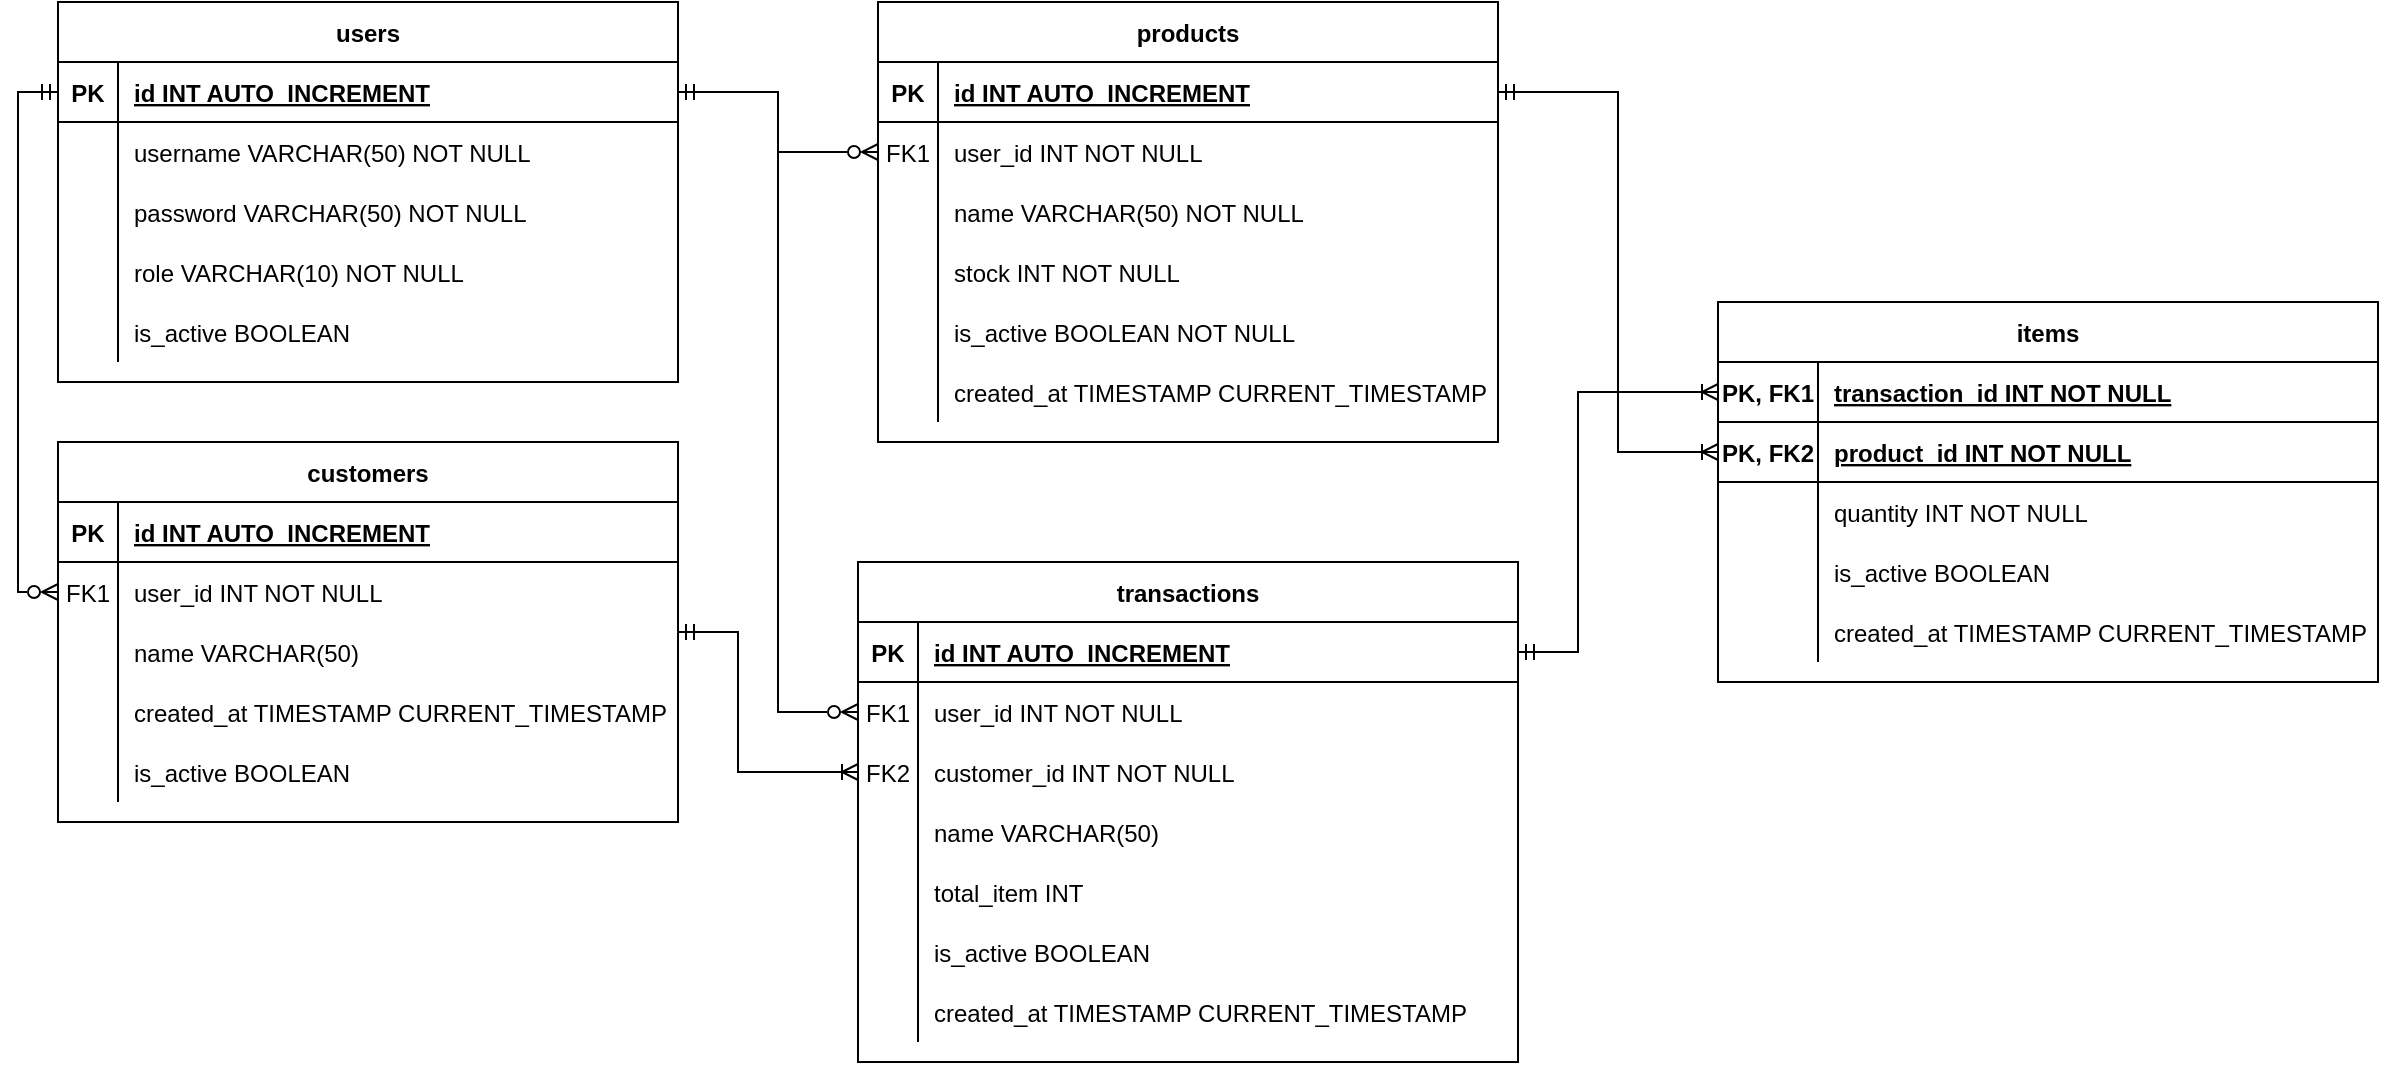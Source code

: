 <mxfile version="20.7.4" type="device"><diagram id="R2lEEEUBdFMjLlhIrx00" name="Page-1"><mxGraphModel dx="1262" dy="541" grid="1" gridSize="10" guides="1" tooltips="1" connect="1" arrows="1" fold="1" page="1" pageScale="1" pageWidth="850" pageHeight="1100" math="0" shadow="0" extFonts="Permanent Marker^https://fonts.googleapis.com/css?family=Permanent+Marker"><root><mxCell id="0"/><mxCell id="1" parent="0"/><mxCell id="C-vyLk0tnHw3VtMMgP7b-23" value="users" style="shape=table;startSize=30;container=1;collapsible=1;childLayout=tableLayout;fixedRows=1;rowLines=0;fontStyle=1;align=center;resizeLast=1;" parent="1" vertex="1"><mxGeometry x="70" y="120" width="310" height="190" as="geometry"/></mxCell><mxCell id="C-vyLk0tnHw3VtMMgP7b-24" value="" style="shape=partialRectangle;collapsible=0;dropTarget=0;pointerEvents=0;fillColor=none;points=[[0,0.5],[1,0.5]];portConstraint=eastwest;top=0;left=0;right=0;bottom=1;" parent="C-vyLk0tnHw3VtMMgP7b-23" vertex="1"><mxGeometry y="30" width="310" height="30" as="geometry"/></mxCell><mxCell id="C-vyLk0tnHw3VtMMgP7b-25" value="PK" style="shape=partialRectangle;overflow=hidden;connectable=0;fillColor=none;top=0;left=0;bottom=0;right=0;fontStyle=1;" parent="C-vyLk0tnHw3VtMMgP7b-24" vertex="1"><mxGeometry width="30" height="30" as="geometry"><mxRectangle width="30" height="30" as="alternateBounds"/></mxGeometry></mxCell><mxCell id="C-vyLk0tnHw3VtMMgP7b-26" value="id INT AUTO_INCREMENT" style="shape=partialRectangle;overflow=hidden;connectable=0;fillColor=none;top=0;left=0;bottom=0;right=0;align=left;spacingLeft=6;fontStyle=5;" parent="C-vyLk0tnHw3VtMMgP7b-24" vertex="1"><mxGeometry x="30" width="280" height="30" as="geometry"><mxRectangle width="280" height="30" as="alternateBounds"/></mxGeometry></mxCell><mxCell id="C-vyLk0tnHw3VtMMgP7b-27" value="" style="shape=partialRectangle;collapsible=0;dropTarget=0;pointerEvents=0;fillColor=none;points=[[0,0.5],[1,0.5]];portConstraint=eastwest;top=0;left=0;right=0;bottom=0;" parent="C-vyLk0tnHw3VtMMgP7b-23" vertex="1"><mxGeometry y="60" width="310" height="30" as="geometry"/></mxCell><mxCell id="C-vyLk0tnHw3VtMMgP7b-28" value="" style="shape=partialRectangle;overflow=hidden;connectable=0;fillColor=none;top=0;left=0;bottom=0;right=0;" parent="C-vyLk0tnHw3VtMMgP7b-27" vertex="1"><mxGeometry width="30" height="30" as="geometry"><mxRectangle width="30" height="30" as="alternateBounds"/></mxGeometry></mxCell><mxCell id="C-vyLk0tnHw3VtMMgP7b-29" value="username VARCHAR(50) NOT NULL" style="shape=partialRectangle;overflow=hidden;connectable=0;fillColor=none;top=0;left=0;bottom=0;right=0;align=left;spacingLeft=6;" parent="C-vyLk0tnHw3VtMMgP7b-27" vertex="1"><mxGeometry x="30" width="280" height="30" as="geometry"><mxRectangle width="280" height="30" as="alternateBounds"/></mxGeometry></mxCell><mxCell id="v-5rrxfLFUO9RWYXr5Pt-1" style="shape=partialRectangle;collapsible=0;dropTarget=0;pointerEvents=0;fillColor=none;points=[[0,0.5],[1,0.5]];portConstraint=eastwest;top=0;left=0;right=0;bottom=0;" vertex="1" parent="C-vyLk0tnHw3VtMMgP7b-23"><mxGeometry y="90" width="310" height="30" as="geometry"/></mxCell><mxCell id="v-5rrxfLFUO9RWYXr5Pt-2" style="shape=partialRectangle;overflow=hidden;connectable=0;fillColor=none;top=0;left=0;bottom=0;right=0;" vertex="1" parent="v-5rrxfLFUO9RWYXr5Pt-1"><mxGeometry width="30" height="30" as="geometry"><mxRectangle width="30" height="30" as="alternateBounds"/></mxGeometry></mxCell><mxCell id="v-5rrxfLFUO9RWYXr5Pt-3" value="password VARCHAR(50) NOT NULL" style="shape=partialRectangle;overflow=hidden;connectable=0;fillColor=none;top=0;left=0;bottom=0;right=0;align=left;spacingLeft=6;" vertex="1" parent="v-5rrxfLFUO9RWYXr5Pt-1"><mxGeometry x="30" width="280" height="30" as="geometry"><mxRectangle width="280" height="30" as="alternateBounds"/></mxGeometry></mxCell><mxCell id="v-5rrxfLFUO9RWYXr5Pt-4" style="shape=partialRectangle;collapsible=0;dropTarget=0;pointerEvents=0;fillColor=none;points=[[0,0.5],[1,0.5]];portConstraint=eastwest;top=0;left=0;right=0;bottom=0;" vertex="1" parent="C-vyLk0tnHw3VtMMgP7b-23"><mxGeometry y="120" width="310" height="30" as="geometry"/></mxCell><mxCell id="v-5rrxfLFUO9RWYXr5Pt-5" style="shape=partialRectangle;overflow=hidden;connectable=0;fillColor=none;top=0;left=0;bottom=0;right=0;" vertex="1" parent="v-5rrxfLFUO9RWYXr5Pt-4"><mxGeometry width="30" height="30" as="geometry"><mxRectangle width="30" height="30" as="alternateBounds"/></mxGeometry></mxCell><mxCell id="v-5rrxfLFUO9RWYXr5Pt-6" value="role VARCHAR(10) NOT NULL" style="shape=partialRectangle;overflow=hidden;connectable=0;fillColor=none;top=0;left=0;bottom=0;right=0;align=left;spacingLeft=6;" vertex="1" parent="v-5rrxfLFUO9RWYXr5Pt-4"><mxGeometry x="30" width="280" height="30" as="geometry"><mxRectangle width="280" height="30" as="alternateBounds"/></mxGeometry></mxCell><mxCell id="v-5rrxfLFUO9RWYXr5Pt-55" style="shape=partialRectangle;collapsible=0;dropTarget=0;pointerEvents=0;fillColor=none;points=[[0,0.5],[1,0.5]];portConstraint=eastwest;top=0;left=0;right=0;bottom=0;" vertex="1" parent="C-vyLk0tnHw3VtMMgP7b-23"><mxGeometry y="150" width="310" height="30" as="geometry"/></mxCell><mxCell id="v-5rrxfLFUO9RWYXr5Pt-56" style="shape=partialRectangle;overflow=hidden;connectable=0;fillColor=none;top=0;left=0;bottom=0;right=0;" vertex="1" parent="v-5rrxfLFUO9RWYXr5Pt-55"><mxGeometry width="30" height="30" as="geometry"><mxRectangle width="30" height="30" as="alternateBounds"/></mxGeometry></mxCell><mxCell id="v-5rrxfLFUO9RWYXr5Pt-57" value="is_active BOOLEAN" style="shape=partialRectangle;overflow=hidden;connectable=0;fillColor=none;top=0;left=0;bottom=0;right=0;align=left;spacingLeft=6;" vertex="1" parent="v-5rrxfLFUO9RWYXr5Pt-55"><mxGeometry x="30" width="280" height="30" as="geometry"><mxRectangle width="280" height="30" as="alternateBounds"/></mxGeometry></mxCell><mxCell id="v-5rrxfLFUO9RWYXr5Pt-115" style="edgeStyle=orthogonalEdgeStyle;rounded=0;orthogonalLoop=1;jettySize=auto;html=1;entryX=0;entryY=0.5;entryDx=0;entryDy=0;startArrow=ERmandOne;startFill=0;endArrow=ERoneToMany;endFill=0;" edge="1" parent="1" source="v-5rrxfLFUO9RWYXr5Pt-20" target="v-5rrxfLFUO9RWYXr5Pt-77"><mxGeometry relative="1" as="geometry"><Array as="points"><mxPoint x="410" y="435"/><mxPoint x="410" y="505"/></Array></mxGeometry></mxCell><mxCell id="v-5rrxfLFUO9RWYXr5Pt-20" value="customers" style="shape=table;startSize=30;container=1;collapsible=1;childLayout=tableLayout;fixedRows=1;rowLines=0;fontStyle=1;align=center;resizeLast=1;" vertex="1" parent="1"><mxGeometry x="70" y="340" width="310" height="190" as="geometry"/></mxCell><mxCell id="v-5rrxfLFUO9RWYXr5Pt-21" value="" style="shape=partialRectangle;collapsible=0;dropTarget=0;pointerEvents=0;fillColor=none;points=[[0,0.5],[1,0.5]];portConstraint=eastwest;top=0;left=0;right=0;bottom=1;" vertex="1" parent="v-5rrxfLFUO9RWYXr5Pt-20"><mxGeometry y="30" width="310" height="30" as="geometry"/></mxCell><mxCell id="v-5rrxfLFUO9RWYXr5Pt-22" value="PK" style="shape=partialRectangle;overflow=hidden;connectable=0;fillColor=none;top=0;left=0;bottom=0;right=0;fontStyle=1;" vertex="1" parent="v-5rrxfLFUO9RWYXr5Pt-21"><mxGeometry width="30" height="30" as="geometry"><mxRectangle width="30" height="30" as="alternateBounds"/></mxGeometry></mxCell><mxCell id="v-5rrxfLFUO9RWYXr5Pt-23" value="id INT AUTO_INCREMENT" style="shape=partialRectangle;overflow=hidden;connectable=0;fillColor=none;top=0;left=0;bottom=0;right=0;align=left;spacingLeft=6;fontStyle=5;" vertex="1" parent="v-5rrxfLFUO9RWYXr5Pt-21"><mxGeometry x="30" width="280" height="30" as="geometry"><mxRectangle width="280" height="30" as="alternateBounds"/></mxGeometry></mxCell><mxCell id="v-5rrxfLFUO9RWYXr5Pt-24" value="" style="shape=partialRectangle;collapsible=0;dropTarget=0;pointerEvents=0;fillColor=none;points=[[0,0.5],[1,0.5]];portConstraint=eastwest;top=0;left=0;right=0;bottom=0;" vertex="1" parent="v-5rrxfLFUO9RWYXr5Pt-20"><mxGeometry y="60" width="310" height="30" as="geometry"/></mxCell><mxCell id="v-5rrxfLFUO9RWYXr5Pt-25" value="FK1" style="shape=partialRectangle;overflow=hidden;connectable=0;fillColor=none;top=0;left=0;bottom=0;right=0;" vertex="1" parent="v-5rrxfLFUO9RWYXr5Pt-24"><mxGeometry width="30" height="30" as="geometry"><mxRectangle width="30" height="30" as="alternateBounds"/></mxGeometry></mxCell><mxCell id="v-5rrxfLFUO9RWYXr5Pt-26" value="user_id INT NOT NULL" style="shape=partialRectangle;overflow=hidden;connectable=0;fillColor=none;top=0;left=0;bottom=0;right=0;align=left;spacingLeft=6;" vertex="1" parent="v-5rrxfLFUO9RWYXr5Pt-24"><mxGeometry x="30" width="280" height="30" as="geometry"><mxRectangle width="280" height="30" as="alternateBounds"/></mxGeometry></mxCell><mxCell id="v-5rrxfLFUO9RWYXr5Pt-27" style="shape=partialRectangle;collapsible=0;dropTarget=0;pointerEvents=0;fillColor=none;points=[[0,0.5],[1,0.5]];portConstraint=eastwest;top=0;left=0;right=0;bottom=0;" vertex="1" parent="v-5rrxfLFUO9RWYXr5Pt-20"><mxGeometry y="90" width="310" height="30" as="geometry"/></mxCell><mxCell id="v-5rrxfLFUO9RWYXr5Pt-28" style="shape=partialRectangle;overflow=hidden;connectable=0;fillColor=none;top=0;left=0;bottom=0;right=0;" vertex="1" parent="v-5rrxfLFUO9RWYXr5Pt-27"><mxGeometry width="30" height="30" as="geometry"><mxRectangle width="30" height="30" as="alternateBounds"/></mxGeometry></mxCell><mxCell id="v-5rrxfLFUO9RWYXr5Pt-29" value="name VARCHAR(50)" style="shape=partialRectangle;overflow=hidden;connectable=0;fillColor=none;top=0;left=0;bottom=0;right=0;align=left;spacingLeft=6;" vertex="1" parent="v-5rrxfLFUO9RWYXr5Pt-27"><mxGeometry x="30" width="280" height="30" as="geometry"><mxRectangle width="280" height="30" as="alternateBounds"/></mxGeometry></mxCell><mxCell id="v-5rrxfLFUO9RWYXr5Pt-30" style="shape=partialRectangle;collapsible=0;dropTarget=0;pointerEvents=0;fillColor=none;points=[[0,0.5],[1,0.5]];portConstraint=eastwest;top=0;left=0;right=0;bottom=0;" vertex="1" parent="v-5rrxfLFUO9RWYXr5Pt-20"><mxGeometry y="120" width="310" height="30" as="geometry"/></mxCell><mxCell id="v-5rrxfLFUO9RWYXr5Pt-31" style="shape=partialRectangle;overflow=hidden;connectable=0;fillColor=none;top=0;left=0;bottom=0;right=0;" vertex="1" parent="v-5rrxfLFUO9RWYXr5Pt-30"><mxGeometry width="30" height="30" as="geometry"><mxRectangle width="30" height="30" as="alternateBounds"/></mxGeometry></mxCell><mxCell id="v-5rrxfLFUO9RWYXr5Pt-32" value="created_at TIMESTAMP CURRENT_TIMESTAMP" style="shape=partialRectangle;overflow=hidden;connectable=0;fillColor=none;top=0;left=0;bottom=0;right=0;align=left;spacingLeft=6;" vertex="1" parent="v-5rrxfLFUO9RWYXr5Pt-30"><mxGeometry x="30" width="280" height="30" as="geometry"><mxRectangle width="280" height="30" as="alternateBounds"/></mxGeometry></mxCell><mxCell id="v-5rrxfLFUO9RWYXr5Pt-49" style="shape=partialRectangle;collapsible=0;dropTarget=0;pointerEvents=0;fillColor=none;points=[[0,0.5],[1,0.5]];portConstraint=eastwest;top=0;left=0;right=0;bottom=0;" vertex="1" parent="v-5rrxfLFUO9RWYXr5Pt-20"><mxGeometry y="150" width="310" height="30" as="geometry"/></mxCell><mxCell id="v-5rrxfLFUO9RWYXr5Pt-50" style="shape=partialRectangle;overflow=hidden;connectable=0;fillColor=none;top=0;left=0;bottom=0;right=0;" vertex="1" parent="v-5rrxfLFUO9RWYXr5Pt-49"><mxGeometry width="30" height="30" as="geometry"><mxRectangle width="30" height="30" as="alternateBounds"/></mxGeometry></mxCell><mxCell id="v-5rrxfLFUO9RWYXr5Pt-51" value="is_active BOOLEAN" style="shape=partialRectangle;overflow=hidden;connectable=0;fillColor=none;top=0;left=0;bottom=0;right=0;align=left;spacingLeft=6;" vertex="1" parent="v-5rrxfLFUO9RWYXr5Pt-49"><mxGeometry x="30" width="280" height="30" as="geometry"><mxRectangle width="280" height="30" as="alternateBounds"/></mxGeometry></mxCell><mxCell id="v-5rrxfLFUO9RWYXr5Pt-33" value="products" style="shape=table;startSize=30;container=1;collapsible=1;childLayout=tableLayout;fixedRows=1;rowLines=0;fontStyle=1;align=center;resizeLast=1;" vertex="1" parent="1"><mxGeometry x="480" y="120" width="310" height="220" as="geometry"/></mxCell><mxCell id="v-5rrxfLFUO9RWYXr5Pt-34" value="" style="shape=partialRectangle;collapsible=0;dropTarget=0;pointerEvents=0;fillColor=none;points=[[0,0.5],[1,0.5]];portConstraint=eastwest;top=0;left=0;right=0;bottom=1;" vertex="1" parent="v-5rrxfLFUO9RWYXr5Pt-33"><mxGeometry y="30" width="310" height="30" as="geometry"/></mxCell><mxCell id="v-5rrxfLFUO9RWYXr5Pt-35" value="PK" style="shape=partialRectangle;overflow=hidden;connectable=0;fillColor=none;top=0;left=0;bottom=0;right=0;fontStyle=1;" vertex="1" parent="v-5rrxfLFUO9RWYXr5Pt-34"><mxGeometry width="30" height="30" as="geometry"><mxRectangle width="30" height="30" as="alternateBounds"/></mxGeometry></mxCell><mxCell id="v-5rrxfLFUO9RWYXr5Pt-36" value="id INT AUTO_INCREMENT" style="shape=partialRectangle;overflow=hidden;connectable=0;fillColor=none;top=0;left=0;bottom=0;right=0;align=left;spacingLeft=6;fontStyle=5;" vertex="1" parent="v-5rrxfLFUO9RWYXr5Pt-34"><mxGeometry x="30" width="280" height="30" as="geometry"><mxRectangle width="280" height="30" as="alternateBounds"/></mxGeometry></mxCell><mxCell id="v-5rrxfLFUO9RWYXr5Pt-37" value="" style="shape=partialRectangle;collapsible=0;dropTarget=0;pointerEvents=0;fillColor=none;points=[[0,0.5],[1,0.5]];portConstraint=eastwest;top=0;left=0;right=0;bottom=0;" vertex="1" parent="v-5rrxfLFUO9RWYXr5Pt-33"><mxGeometry y="60" width="310" height="30" as="geometry"/></mxCell><mxCell id="v-5rrxfLFUO9RWYXr5Pt-38" value="FK1" style="shape=partialRectangle;overflow=hidden;connectable=0;fillColor=none;top=0;left=0;bottom=0;right=0;" vertex="1" parent="v-5rrxfLFUO9RWYXr5Pt-37"><mxGeometry width="30" height="30" as="geometry"><mxRectangle width="30" height="30" as="alternateBounds"/></mxGeometry></mxCell><mxCell id="v-5rrxfLFUO9RWYXr5Pt-39" value="user_id INT NOT NULL" style="shape=partialRectangle;overflow=hidden;connectable=0;fillColor=none;top=0;left=0;bottom=0;right=0;align=left;spacingLeft=6;" vertex="1" parent="v-5rrxfLFUO9RWYXr5Pt-37"><mxGeometry x="30" width="280" height="30" as="geometry"><mxRectangle width="280" height="30" as="alternateBounds"/></mxGeometry></mxCell><mxCell id="v-5rrxfLFUO9RWYXr5Pt-40" style="shape=partialRectangle;collapsible=0;dropTarget=0;pointerEvents=0;fillColor=none;points=[[0,0.5],[1,0.5]];portConstraint=eastwest;top=0;left=0;right=0;bottom=0;" vertex="1" parent="v-5rrxfLFUO9RWYXr5Pt-33"><mxGeometry y="90" width="310" height="30" as="geometry"/></mxCell><mxCell id="v-5rrxfLFUO9RWYXr5Pt-41" style="shape=partialRectangle;overflow=hidden;connectable=0;fillColor=none;top=0;left=0;bottom=0;right=0;" vertex="1" parent="v-5rrxfLFUO9RWYXr5Pt-40"><mxGeometry width="30" height="30" as="geometry"><mxRectangle width="30" height="30" as="alternateBounds"/></mxGeometry></mxCell><mxCell id="v-5rrxfLFUO9RWYXr5Pt-42" value="name VARCHAR(50) NOT NULL" style="shape=partialRectangle;overflow=hidden;connectable=0;fillColor=none;top=0;left=0;bottom=0;right=0;align=left;spacingLeft=6;" vertex="1" parent="v-5rrxfLFUO9RWYXr5Pt-40"><mxGeometry x="30" width="280" height="30" as="geometry"><mxRectangle width="280" height="30" as="alternateBounds"/></mxGeometry></mxCell><mxCell id="v-5rrxfLFUO9RWYXr5Pt-46" style="shape=partialRectangle;collapsible=0;dropTarget=0;pointerEvents=0;fillColor=none;points=[[0,0.5],[1,0.5]];portConstraint=eastwest;top=0;left=0;right=0;bottom=0;" vertex="1" parent="v-5rrxfLFUO9RWYXr5Pt-33"><mxGeometry y="120" width="310" height="30" as="geometry"/></mxCell><mxCell id="v-5rrxfLFUO9RWYXr5Pt-47" style="shape=partialRectangle;overflow=hidden;connectable=0;fillColor=none;top=0;left=0;bottom=0;right=0;" vertex="1" parent="v-5rrxfLFUO9RWYXr5Pt-46"><mxGeometry width="30" height="30" as="geometry"><mxRectangle width="30" height="30" as="alternateBounds"/></mxGeometry></mxCell><mxCell id="v-5rrxfLFUO9RWYXr5Pt-48" value="stock INT NOT NULL" style="shape=partialRectangle;overflow=hidden;connectable=0;fillColor=none;top=0;left=0;bottom=0;right=0;align=left;spacingLeft=6;" vertex="1" parent="v-5rrxfLFUO9RWYXr5Pt-46"><mxGeometry x="30" width="280" height="30" as="geometry"><mxRectangle width="280" height="30" as="alternateBounds"/></mxGeometry></mxCell><mxCell id="v-5rrxfLFUO9RWYXr5Pt-52" style="shape=partialRectangle;collapsible=0;dropTarget=0;pointerEvents=0;fillColor=none;points=[[0,0.5],[1,0.5]];portConstraint=eastwest;top=0;left=0;right=0;bottom=0;" vertex="1" parent="v-5rrxfLFUO9RWYXr5Pt-33"><mxGeometry y="150" width="310" height="30" as="geometry"/></mxCell><mxCell id="v-5rrxfLFUO9RWYXr5Pt-53" style="shape=partialRectangle;overflow=hidden;connectable=0;fillColor=none;top=0;left=0;bottom=0;right=0;" vertex="1" parent="v-5rrxfLFUO9RWYXr5Pt-52"><mxGeometry width="30" height="30" as="geometry"><mxRectangle width="30" height="30" as="alternateBounds"/></mxGeometry></mxCell><mxCell id="v-5rrxfLFUO9RWYXr5Pt-54" value="is_active BOOLEAN NOT NULL" style="shape=partialRectangle;overflow=hidden;connectable=0;fillColor=none;top=0;left=0;bottom=0;right=0;align=left;spacingLeft=6;" vertex="1" parent="v-5rrxfLFUO9RWYXr5Pt-52"><mxGeometry x="30" width="280" height="30" as="geometry"><mxRectangle width="280" height="30" as="alternateBounds"/></mxGeometry></mxCell><mxCell id="v-5rrxfLFUO9RWYXr5Pt-43" style="shape=partialRectangle;collapsible=0;dropTarget=0;pointerEvents=0;fillColor=none;points=[[0,0.5],[1,0.5]];portConstraint=eastwest;top=0;left=0;right=0;bottom=0;" vertex="1" parent="v-5rrxfLFUO9RWYXr5Pt-33"><mxGeometry y="180" width="310" height="30" as="geometry"/></mxCell><mxCell id="v-5rrxfLFUO9RWYXr5Pt-44" style="shape=partialRectangle;overflow=hidden;connectable=0;fillColor=none;top=0;left=0;bottom=0;right=0;" vertex="1" parent="v-5rrxfLFUO9RWYXr5Pt-43"><mxGeometry width="30" height="30" as="geometry"><mxRectangle width="30" height="30" as="alternateBounds"/></mxGeometry></mxCell><mxCell id="v-5rrxfLFUO9RWYXr5Pt-45" value="created_at TIMESTAMP CURRENT_TIMESTAMP" style="shape=partialRectangle;overflow=hidden;connectable=0;fillColor=none;top=0;left=0;bottom=0;right=0;align=left;spacingLeft=6;" vertex="1" parent="v-5rrxfLFUO9RWYXr5Pt-43"><mxGeometry x="30" width="280" height="30" as="geometry"><mxRectangle width="280" height="30" as="alternateBounds"/></mxGeometry></mxCell><mxCell id="v-5rrxfLFUO9RWYXr5Pt-58" value="transactions" style="shape=table;startSize=30;container=1;collapsible=1;childLayout=tableLayout;fixedRows=1;rowLines=0;fontStyle=1;align=center;resizeLast=1;" vertex="1" parent="1"><mxGeometry x="470" y="400" width="330" height="250" as="geometry"/></mxCell><mxCell id="v-5rrxfLFUO9RWYXr5Pt-59" value="" style="shape=partialRectangle;collapsible=0;dropTarget=0;pointerEvents=0;fillColor=none;points=[[0,0.5],[1,0.5]];portConstraint=eastwest;top=0;left=0;right=0;bottom=1;" vertex="1" parent="v-5rrxfLFUO9RWYXr5Pt-58"><mxGeometry y="30" width="330" height="30" as="geometry"/></mxCell><mxCell id="v-5rrxfLFUO9RWYXr5Pt-60" value="PK" style="shape=partialRectangle;overflow=hidden;connectable=0;fillColor=none;top=0;left=0;bottom=0;right=0;fontStyle=1;" vertex="1" parent="v-5rrxfLFUO9RWYXr5Pt-59"><mxGeometry width="30" height="30" as="geometry"><mxRectangle width="30" height="30" as="alternateBounds"/></mxGeometry></mxCell><mxCell id="v-5rrxfLFUO9RWYXr5Pt-61" value="id INT AUTO_INCREMENT" style="shape=partialRectangle;overflow=hidden;connectable=0;fillColor=none;top=0;left=0;bottom=0;right=0;align=left;spacingLeft=6;fontStyle=5;" vertex="1" parent="v-5rrxfLFUO9RWYXr5Pt-59"><mxGeometry x="30" width="300" height="30" as="geometry"><mxRectangle width="300" height="30" as="alternateBounds"/></mxGeometry></mxCell><mxCell id="v-5rrxfLFUO9RWYXr5Pt-62" value="" style="shape=partialRectangle;collapsible=0;dropTarget=0;pointerEvents=0;fillColor=none;points=[[0,0.5],[1,0.5]];portConstraint=eastwest;top=0;left=0;right=0;bottom=0;" vertex="1" parent="v-5rrxfLFUO9RWYXr5Pt-58"><mxGeometry y="60" width="330" height="30" as="geometry"/></mxCell><mxCell id="v-5rrxfLFUO9RWYXr5Pt-63" value="FK1" style="shape=partialRectangle;overflow=hidden;connectable=0;fillColor=none;top=0;left=0;bottom=0;right=0;" vertex="1" parent="v-5rrxfLFUO9RWYXr5Pt-62"><mxGeometry width="30" height="30" as="geometry"><mxRectangle width="30" height="30" as="alternateBounds"/></mxGeometry></mxCell><mxCell id="v-5rrxfLFUO9RWYXr5Pt-64" value="user_id INT NOT NULL" style="shape=partialRectangle;overflow=hidden;connectable=0;fillColor=none;top=0;left=0;bottom=0;right=0;align=left;spacingLeft=6;" vertex="1" parent="v-5rrxfLFUO9RWYXr5Pt-62"><mxGeometry x="30" width="300" height="30" as="geometry"><mxRectangle width="300" height="30" as="alternateBounds"/></mxGeometry></mxCell><mxCell id="v-5rrxfLFUO9RWYXr5Pt-77" style="shape=partialRectangle;collapsible=0;dropTarget=0;pointerEvents=0;fillColor=none;points=[[0,0.5],[1,0.5]];portConstraint=eastwest;top=0;left=0;right=0;bottom=0;" vertex="1" parent="v-5rrxfLFUO9RWYXr5Pt-58"><mxGeometry y="90" width="330" height="30" as="geometry"/></mxCell><mxCell id="v-5rrxfLFUO9RWYXr5Pt-78" value="FK2" style="shape=partialRectangle;overflow=hidden;connectable=0;fillColor=none;top=0;left=0;bottom=0;right=0;" vertex="1" parent="v-5rrxfLFUO9RWYXr5Pt-77"><mxGeometry width="30" height="30" as="geometry"><mxRectangle width="30" height="30" as="alternateBounds"/></mxGeometry></mxCell><mxCell id="v-5rrxfLFUO9RWYXr5Pt-79" value="customer_id INT NOT NULL" style="shape=partialRectangle;overflow=hidden;connectable=0;fillColor=none;top=0;left=0;bottom=0;right=0;align=left;spacingLeft=6;" vertex="1" parent="v-5rrxfLFUO9RWYXr5Pt-77"><mxGeometry x="30" width="300" height="30" as="geometry"><mxRectangle width="300" height="30" as="alternateBounds"/></mxGeometry></mxCell><mxCell id="v-5rrxfLFUO9RWYXr5Pt-65" style="shape=partialRectangle;collapsible=0;dropTarget=0;pointerEvents=0;fillColor=none;points=[[0,0.5],[1,0.5]];portConstraint=eastwest;top=0;left=0;right=0;bottom=0;" vertex="1" parent="v-5rrxfLFUO9RWYXr5Pt-58"><mxGeometry y="120" width="330" height="30" as="geometry"/></mxCell><mxCell id="v-5rrxfLFUO9RWYXr5Pt-66" style="shape=partialRectangle;overflow=hidden;connectable=0;fillColor=none;top=0;left=0;bottom=0;right=0;" vertex="1" parent="v-5rrxfLFUO9RWYXr5Pt-65"><mxGeometry width="30" height="30" as="geometry"><mxRectangle width="30" height="30" as="alternateBounds"/></mxGeometry></mxCell><mxCell id="v-5rrxfLFUO9RWYXr5Pt-67" value="name VARCHAR(50)" style="shape=partialRectangle;overflow=hidden;connectable=0;fillColor=none;top=0;left=0;bottom=0;right=0;align=left;spacingLeft=6;" vertex="1" parent="v-5rrxfLFUO9RWYXr5Pt-65"><mxGeometry x="30" width="300" height="30" as="geometry"><mxRectangle width="300" height="30" as="alternateBounds"/></mxGeometry></mxCell><mxCell id="v-5rrxfLFUO9RWYXr5Pt-68" style="shape=partialRectangle;collapsible=0;dropTarget=0;pointerEvents=0;fillColor=none;points=[[0,0.5],[1,0.5]];portConstraint=eastwest;top=0;left=0;right=0;bottom=0;" vertex="1" parent="v-5rrxfLFUO9RWYXr5Pt-58"><mxGeometry y="150" width="330" height="30" as="geometry"/></mxCell><mxCell id="v-5rrxfLFUO9RWYXr5Pt-69" style="shape=partialRectangle;overflow=hidden;connectable=0;fillColor=none;top=0;left=0;bottom=0;right=0;" vertex="1" parent="v-5rrxfLFUO9RWYXr5Pt-68"><mxGeometry width="30" height="30" as="geometry"><mxRectangle width="30" height="30" as="alternateBounds"/></mxGeometry></mxCell><mxCell id="v-5rrxfLFUO9RWYXr5Pt-70" value="total_item INT" style="shape=partialRectangle;overflow=hidden;connectable=0;fillColor=none;top=0;left=0;bottom=0;right=0;align=left;spacingLeft=6;" vertex="1" parent="v-5rrxfLFUO9RWYXr5Pt-68"><mxGeometry x="30" width="300" height="30" as="geometry"><mxRectangle width="300" height="30" as="alternateBounds"/></mxGeometry></mxCell><mxCell id="v-5rrxfLFUO9RWYXr5Pt-71" style="shape=partialRectangle;collapsible=0;dropTarget=0;pointerEvents=0;fillColor=none;points=[[0,0.5],[1,0.5]];portConstraint=eastwest;top=0;left=0;right=0;bottom=0;" vertex="1" parent="v-5rrxfLFUO9RWYXr5Pt-58"><mxGeometry y="180" width="330" height="30" as="geometry"/></mxCell><mxCell id="v-5rrxfLFUO9RWYXr5Pt-72" style="shape=partialRectangle;overflow=hidden;connectable=0;fillColor=none;top=0;left=0;bottom=0;right=0;" vertex="1" parent="v-5rrxfLFUO9RWYXr5Pt-71"><mxGeometry width="30" height="30" as="geometry"><mxRectangle width="30" height="30" as="alternateBounds"/></mxGeometry></mxCell><mxCell id="v-5rrxfLFUO9RWYXr5Pt-73" value="is_active BOOLEAN" style="shape=partialRectangle;overflow=hidden;connectable=0;fillColor=none;top=0;left=0;bottom=0;right=0;align=left;spacingLeft=6;" vertex="1" parent="v-5rrxfLFUO9RWYXr5Pt-71"><mxGeometry x="30" width="300" height="30" as="geometry"><mxRectangle width="300" height="30" as="alternateBounds"/></mxGeometry></mxCell><mxCell id="v-5rrxfLFUO9RWYXr5Pt-74" style="shape=partialRectangle;collapsible=0;dropTarget=0;pointerEvents=0;fillColor=none;points=[[0,0.5],[1,0.5]];portConstraint=eastwest;top=0;left=0;right=0;bottom=0;" vertex="1" parent="v-5rrxfLFUO9RWYXr5Pt-58"><mxGeometry y="210" width="330" height="30" as="geometry"/></mxCell><mxCell id="v-5rrxfLFUO9RWYXr5Pt-75" style="shape=partialRectangle;overflow=hidden;connectable=0;fillColor=none;top=0;left=0;bottom=0;right=0;" vertex="1" parent="v-5rrxfLFUO9RWYXr5Pt-74"><mxGeometry width="30" height="30" as="geometry"><mxRectangle width="30" height="30" as="alternateBounds"/></mxGeometry></mxCell><mxCell id="v-5rrxfLFUO9RWYXr5Pt-76" value="created_at TIMESTAMP CURRENT_TIMESTAMP" style="shape=partialRectangle;overflow=hidden;connectable=0;fillColor=none;top=0;left=0;bottom=0;right=0;align=left;spacingLeft=6;" vertex="1" parent="v-5rrxfLFUO9RWYXr5Pt-74"><mxGeometry x="30" width="300" height="30" as="geometry"><mxRectangle width="300" height="30" as="alternateBounds"/></mxGeometry></mxCell><mxCell id="v-5rrxfLFUO9RWYXr5Pt-80" value="items" style="shape=table;startSize=30;container=1;collapsible=1;childLayout=tableLayout;fixedRows=1;rowLines=0;fontStyle=1;align=center;resizeLast=1;" vertex="1" parent="1"><mxGeometry x="900" y="270" width="330" height="190" as="geometry"/></mxCell><mxCell id="v-5rrxfLFUO9RWYXr5Pt-81" value="" style="shape=partialRectangle;collapsible=0;dropTarget=0;pointerEvents=0;fillColor=none;points=[[0,0.5],[1,0.5]];portConstraint=eastwest;top=0;left=0;right=0;bottom=1;" vertex="1" parent="v-5rrxfLFUO9RWYXr5Pt-80"><mxGeometry y="30" width="330" height="30" as="geometry"/></mxCell><mxCell id="v-5rrxfLFUO9RWYXr5Pt-82" value="PK, FK1" style="shape=partialRectangle;overflow=hidden;connectable=0;fillColor=none;top=0;left=0;bottom=0;right=0;fontStyle=1;" vertex="1" parent="v-5rrxfLFUO9RWYXr5Pt-81"><mxGeometry width="50" height="30" as="geometry"><mxRectangle width="50" height="30" as="alternateBounds"/></mxGeometry></mxCell><mxCell id="v-5rrxfLFUO9RWYXr5Pt-83" value="transaction_id INT NOT NULL" style="shape=partialRectangle;overflow=hidden;connectable=0;fillColor=none;top=0;left=0;bottom=0;right=0;align=left;spacingLeft=6;fontStyle=5;" vertex="1" parent="v-5rrxfLFUO9RWYXr5Pt-81"><mxGeometry x="50" width="280" height="30" as="geometry"><mxRectangle width="280" height="30" as="alternateBounds"/></mxGeometry></mxCell><mxCell id="v-5rrxfLFUO9RWYXr5Pt-105" value="" style="shape=partialRectangle;collapsible=0;dropTarget=0;pointerEvents=0;fillColor=none;points=[[0,0.5],[1,0.5]];portConstraint=eastwest;top=0;left=0;right=0;bottom=1;" vertex="1" parent="v-5rrxfLFUO9RWYXr5Pt-80"><mxGeometry y="60" width="330" height="30" as="geometry"/></mxCell><mxCell id="v-5rrxfLFUO9RWYXr5Pt-106" value="PK, FK2" style="shape=partialRectangle;overflow=hidden;connectable=0;fillColor=none;top=0;left=0;bottom=0;right=0;fontStyle=1;" vertex="1" parent="v-5rrxfLFUO9RWYXr5Pt-105"><mxGeometry width="50" height="30" as="geometry"><mxRectangle width="50" height="30" as="alternateBounds"/></mxGeometry></mxCell><mxCell id="v-5rrxfLFUO9RWYXr5Pt-107" value="product_id INT NOT NULL" style="shape=partialRectangle;overflow=hidden;connectable=0;fillColor=none;top=0;left=0;bottom=0;right=0;align=left;spacingLeft=6;fontStyle=5;" vertex="1" parent="v-5rrxfLFUO9RWYXr5Pt-105"><mxGeometry x="50" width="280" height="30" as="geometry"><mxRectangle width="280" height="30" as="alternateBounds"/></mxGeometry></mxCell><mxCell id="v-5rrxfLFUO9RWYXr5Pt-108" style="shape=partialRectangle;collapsible=0;dropTarget=0;pointerEvents=0;fillColor=none;points=[[0,0.5],[1,0.5]];portConstraint=eastwest;top=0;left=0;right=0;bottom=0;" vertex="1" parent="v-5rrxfLFUO9RWYXr5Pt-80"><mxGeometry y="90" width="330" height="30" as="geometry"/></mxCell><mxCell id="v-5rrxfLFUO9RWYXr5Pt-109" style="shape=partialRectangle;overflow=hidden;connectable=0;fillColor=none;top=0;left=0;bottom=0;right=0;" vertex="1" parent="v-5rrxfLFUO9RWYXr5Pt-108"><mxGeometry width="50" height="30" as="geometry"><mxRectangle width="50" height="30" as="alternateBounds"/></mxGeometry></mxCell><mxCell id="v-5rrxfLFUO9RWYXr5Pt-110" value="quantity INT NOT NULL" style="shape=partialRectangle;overflow=hidden;connectable=0;fillColor=none;top=0;left=0;bottom=0;right=0;align=left;spacingLeft=6;" vertex="1" parent="v-5rrxfLFUO9RWYXr5Pt-108"><mxGeometry x="50" width="280" height="30" as="geometry"><mxRectangle width="280" height="30" as="alternateBounds"/></mxGeometry></mxCell><mxCell id="v-5rrxfLFUO9RWYXr5Pt-96" style="shape=partialRectangle;collapsible=0;dropTarget=0;pointerEvents=0;fillColor=none;points=[[0,0.5],[1,0.5]];portConstraint=eastwest;top=0;left=0;right=0;bottom=0;" vertex="1" parent="v-5rrxfLFUO9RWYXr5Pt-80"><mxGeometry y="120" width="330" height="30" as="geometry"/></mxCell><mxCell id="v-5rrxfLFUO9RWYXr5Pt-97" style="shape=partialRectangle;overflow=hidden;connectable=0;fillColor=none;top=0;left=0;bottom=0;right=0;" vertex="1" parent="v-5rrxfLFUO9RWYXr5Pt-96"><mxGeometry width="50" height="30" as="geometry"><mxRectangle width="50" height="30" as="alternateBounds"/></mxGeometry></mxCell><mxCell id="v-5rrxfLFUO9RWYXr5Pt-98" value="is_active BOOLEAN" style="shape=partialRectangle;overflow=hidden;connectable=0;fillColor=none;top=0;left=0;bottom=0;right=0;align=left;spacingLeft=6;" vertex="1" parent="v-5rrxfLFUO9RWYXr5Pt-96"><mxGeometry x="50" width="280" height="30" as="geometry"><mxRectangle width="280" height="30" as="alternateBounds"/></mxGeometry></mxCell><mxCell id="v-5rrxfLFUO9RWYXr5Pt-99" style="shape=partialRectangle;collapsible=0;dropTarget=0;pointerEvents=0;fillColor=none;points=[[0,0.5],[1,0.5]];portConstraint=eastwest;top=0;left=0;right=0;bottom=0;" vertex="1" parent="v-5rrxfLFUO9RWYXr5Pt-80"><mxGeometry y="150" width="330" height="30" as="geometry"/></mxCell><mxCell id="v-5rrxfLFUO9RWYXr5Pt-100" style="shape=partialRectangle;overflow=hidden;connectable=0;fillColor=none;top=0;left=0;bottom=0;right=0;" vertex="1" parent="v-5rrxfLFUO9RWYXr5Pt-99"><mxGeometry width="50" height="30" as="geometry"><mxRectangle width="50" height="30" as="alternateBounds"/></mxGeometry></mxCell><mxCell id="v-5rrxfLFUO9RWYXr5Pt-101" value="created_at TIMESTAMP CURRENT_TIMESTAMP" style="shape=partialRectangle;overflow=hidden;connectable=0;fillColor=none;top=0;left=0;bottom=0;right=0;align=left;spacingLeft=6;" vertex="1" parent="v-5rrxfLFUO9RWYXr5Pt-99"><mxGeometry x="50" width="280" height="30" as="geometry"><mxRectangle width="280" height="30" as="alternateBounds"/></mxGeometry></mxCell><mxCell id="v-5rrxfLFUO9RWYXr5Pt-111" style="edgeStyle=orthogonalEdgeStyle;rounded=0;orthogonalLoop=1;jettySize=auto;html=1;entryX=0;entryY=0.5;entryDx=0;entryDy=0;endArrow=ERzeroToMany;endFill=0;startArrow=ERmandOne;startFill=0;" edge="1" parent="1" source="C-vyLk0tnHw3VtMMgP7b-24" target="v-5rrxfLFUO9RWYXr5Pt-24"><mxGeometry relative="1" as="geometry"><Array as="points"><mxPoint x="50" y="165"/><mxPoint x="50" y="415"/></Array></mxGeometry></mxCell><mxCell id="v-5rrxfLFUO9RWYXr5Pt-112" style="edgeStyle=orthogonalEdgeStyle;rounded=0;orthogonalLoop=1;jettySize=auto;html=1;entryX=0;entryY=0.5;entryDx=0;entryDy=0;startArrow=ERmandOne;startFill=0;endArrow=ERzeroToMany;endFill=0;" edge="1" parent="1" source="C-vyLk0tnHw3VtMMgP7b-24" target="v-5rrxfLFUO9RWYXr5Pt-37"><mxGeometry relative="1" as="geometry"><Array as="points"><mxPoint x="430" y="165"/><mxPoint x="430" y="195"/></Array></mxGeometry></mxCell><mxCell id="v-5rrxfLFUO9RWYXr5Pt-113" style="edgeStyle=orthogonalEdgeStyle;rounded=0;orthogonalLoop=1;jettySize=auto;html=1;entryX=0;entryY=0.5;entryDx=0;entryDy=0;startArrow=ERmandOne;startFill=0;endArrow=ERoneToMany;endFill=0;" edge="1" parent="1" source="v-5rrxfLFUO9RWYXr5Pt-34" target="v-5rrxfLFUO9RWYXr5Pt-105"><mxGeometry relative="1" as="geometry"><Array as="points"><mxPoint x="850" y="165"/><mxPoint x="850" y="345"/></Array></mxGeometry></mxCell><mxCell id="v-5rrxfLFUO9RWYXr5Pt-114" style="edgeStyle=orthogonalEdgeStyle;rounded=0;orthogonalLoop=1;jettySize=auto;html=1;entryX=0;entryY=0.5;entryDx=0;entryDy=0;startArrow=ERmandOne;startFill=0;endArrow=ERoneToMany;endFill=0;" edge="1" parent="1" source="v-5rrxfLFUO9RWYXr5Pt-59" target="v-5rrxfLFUO9RWYXr5Pt-81"><mxGeometry relative="1" as="geometry"><Array as="points"><mxPoint x="830" y="445"/><mxPoint x="830" y="315"/></Array></mxGeometry></mxCell><mxCell id="v-5rrxfLFUO9RWYXr5Pt-116" style="edgeStyle=orthogonalEdgeStyle;rounded=0;orthogonalLoop=1;jettySize=auto;html=1;entryX=0;entryY=0.5;entryDx=0;entryDy=0;startArrow=ERmandOne;startFill=0;endArrow=ERzeroToMany;endFill=0;" edge="1" parent="1" source="C-vyLk0tnHw3VtMMgP7b-24" target="v-5rrxfLFUO9RWYXr5Pt-62"><mxGeometry relative="1" as="geometry"><Array as="points"><mxPoint x="430" y="165"/><mxPoint x="430" y="475"/></Array></mxGeometry></mxCell></root></mxGraphModel></diagram></mxfile>